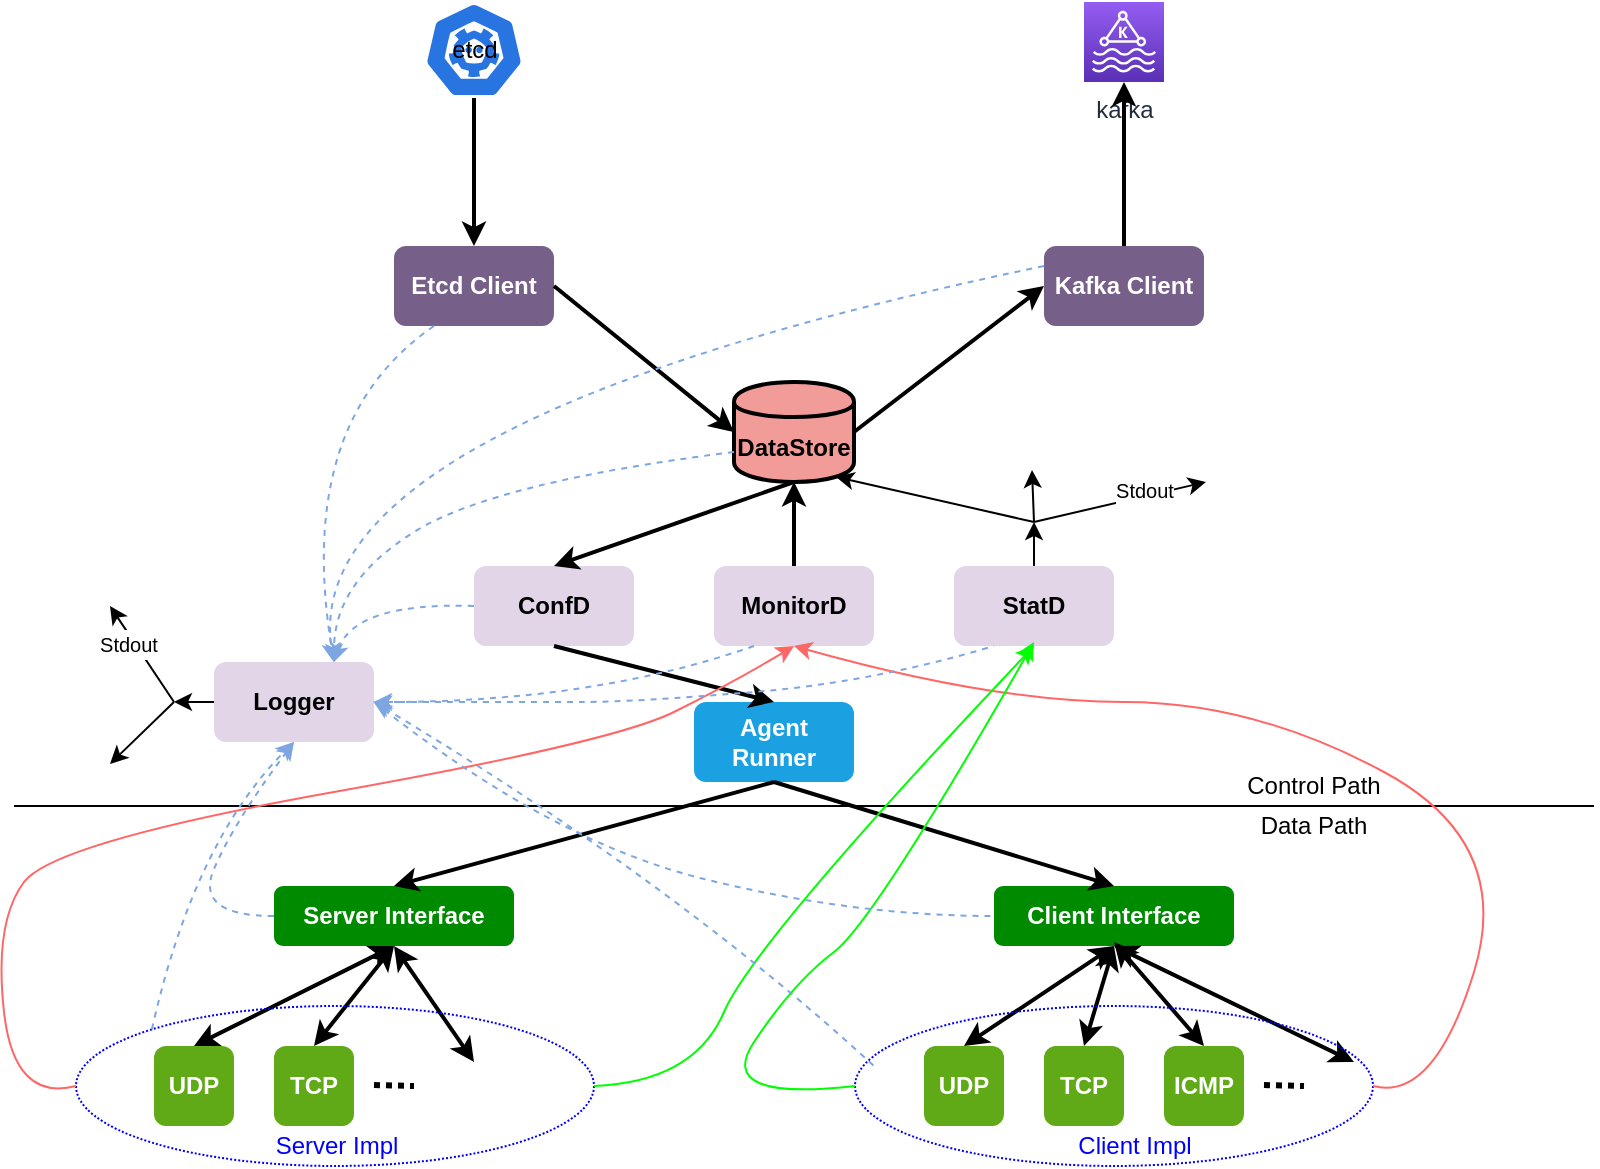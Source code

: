 <mxfile version="12.6.6" type="github">
  <diagram id="7Z0QAmkbjTj8d5dyrcaS" name="Page-1">
    <mxGraphModel dx="685" dy="1765" grid="1" gridSize="10" guides="1" tooltips="1" connect="1" arrows="1" fold="1" page="1" pageScale="1" pageWidth="850" pageHeight="1100" math="0" shadow="0">
      <root>
        <mxCell id="0"/>
        <mxCell id="1" parent="0"/>
        <mxCell id="JbRPVWhP1U4G-iSpXnR0-1" value="&lt;b&gt;ConfD&lt;/b&gt;" style="rounded=1;whiteSpace=wrap;html=1;fillColor=#e1d5e7;strokeColor=none;" parent="1" vertex="1">
          <mxGeometry x="240" y="322" width="80" height="40" as="geometry"/>
        </mxCell>
        <mxCell id="3jD2yQgGgmmI8q0Z6e8k-1" value="&lt;b&gt;StatD&lt;/b&gt;" style="rounded=1;whiteSpace=wrap;html=1;fillColor=#e1d5e7;strokeColor=none;" vertex="1" parent="1">
          <mxGeometry x="480" y="322" width="80" height="40" as="geometry"/>
        </mxCell>
        <mxCell id="3jD2yQgGgmmI8q0Z6e8k-2" value="&lt;b&gt;MonitorD&lt;/b&gt;" style="rounded=1;whiteSpace=wrap;html=1;fillColor=#e1d5e7;strokeColor=none;" vertex="1" parent="1">
          <mxGeometry x="360" y="322" width="80" height="40" as="geometry"/>
        </mxCell>
        <mxCell id="3jD2yQgGgmmI8q0Z6e8k-3" value="&lt;b&gt;Logger&lt;/b&gt;" style="rounded=1;whiteSpace=wrap;html=1;fillColor=#e1d5e7;strokeColor=none;" vertex="1" parent="1">
          <mxGeometry x="110" y="370" width="80" height="40" as="geometry"/>
        </mxCell>
        <mxCell id="3jD2yQgGgmmI8q0Z6e8k-4" value="" style="endArrow=none;html=1;" edge="1" parent="1">
          <mxGeometry width="50" height="50" relative="1" as="geometry">
            <mxPoint x="10" y="442" as="sourcePoint"/>
            <mxPoint x="800" y="442" as="targetPoint"/>
          </mxGeometry>
        </mxCell>
        <mxCell id="3jD2yQgGgmmI8q0Z6e8k-5" value="Control Path" style="text;html=1;strokeColor=none;fillColor=none;align=center;verticalAlign=middle;whiteSpace=wrap;rounded=0;" vertex="1" parent="1">
          <mxGeometry x="600" y="422" width="120" height="20" as="geometry"/>
        </mxCell>
        <mxCell id="3jD2yQgGgmmI8q0Z6e8k-6" value="Data Path" style="text;html=1;strokeColor=none;fillColor=none;align=center;verticalAlign=middle;whiteSpace=wrap;rounded=0;" vertex="1" parent="1">
          <mxGeometry x="600" y="442" width="120" height="20" as="geometry"/>
        </mxCell>
        <mxCell id="3jD2yQgGgmmI8q0Z6e8k-7" value="&lt;b&gt;Kafka Client&lt;/b&gt;" style="rounded=1;whiteSpace=wrap;html=1;fillColor=#76608a;strokeColor=none;fontColor=#ffffff;" vertex="1" parent="1">
          <mxGeometry x="525" y="162" width="80" height="40" as="geometry"/>
        </mxCell>
        <mxCell id="3jD2yQgGgmmI8q0Z6e8k-8" value="&lt;b&gt;Etcd Client&lt;/b&gt;" style="rounded=1;whiteSpace=wrap;html=1;fillColor=#76608a;strokeColor=none;fontColor=#ffffff;" vertex="1" parent="1">
          <mxGeometry x="200" y="162" width="80" height="40" as="geometry"/>
        </mxCell>
        <mxCell id="3jD2yQgGgmmI8q0Z6e8k-9" value="&lt;b&gt;DataStore&lt;/b&gt;" style="shape=cylinder;whiteSpace=wrap;html=1;boundedLbl=1;backgroundOutline=1;strokeWidth=2;fillColor=#F19C99;" vertex="1" parent="1">
          <mxGeometry x="370" y="230" width="60" height="50" as="geometry"/>
        </mxCell>
        <mxCell id="3jD2yQgGgmmI8q0Z6e8k-10" value="&lt;b&gt;Server Interface&lt;/b&gt;" style="rounded=1;whiteSpace=wrap;html=1;fillColor=#008a00;strokeColor=none;fontColor=#ffffff;" vertex="1" parent="1">
          <mxGeometry x="140" y="482" width="120" height="30" as="geometry"/>
        </mxCell>
        <mxCell id="3jD2yQgGgmmI8q0Z6e8k-11" value="&lt;b&gt;Client Interface&lt;/b&gt;" style="rounded=1;whiteSpace=wrap;html=1;fillColor=#008a00;strokeColor=none;fontColor=#ffffff;" vertex="1" parent="1">
          <mxGeometry x="500" y="482" width="120" height="30" as="geometry"/>
        </mxCell>
        <mxCell id="3jD2yQgGgmmI8q0Z6e8k-12" value="&lt;b&gt;UDP&lt;/b&gt;" style="rounded=1;whiteSpace=wrap;html=1;fillColor=#60a917;strokeColor=none;fontColor=#ffffff;" vertex="1" parent="1">
          <mxGeometry x="80" y="562" width="40" height="40" as="geometry"/>
        </mxCell>
        <mxCell id="3jD2yQgGgmmI8q0Z6e8k-13" value="&lt;b&gt;TCP&lt;/b&gt;" style="rounded=1;whiteSpace=wrap;html=1;fillColor=#60a917;strokeColor=none;fontColor=#ffffff;" vertex="1" parent="1">
          <mxGeometry x="140" y="562" width="40" height="40" as="geometry"/>
        </mxCell>
        <mxCell id="3jD2yQgGgmmI8q0Z6e8k-15" value="&lt;b&gt;UDP&lt;/b&gt;" style="rounded=1;whiteSpace=wrap;html=1;fillColor=#60a917;strokeColor=none;fontColor=#ffffff;" vertex="1" parent="1">
          <mxGeometry x="465" y="562" width="40" height="40" as="geometry"/>
        </mxCell>
        <mxCell id="3jD2yQgGgmmI8q0Z6e8k-16" value="&lt;b&gt;TCP&lt;/b&gt;" style="rounded=1;whiteSpace=wrap;html=1;fillColor=#60a917;strokeColor=none;fontColor=#ffffff;" vertex="1" parent="1">
          <mxGeometry x="525" y="562" width="40" height="40" as="geometry"/>
        </mxCell>
        <mxCell id="3jD2yQgGgmmI8q0Z6e8k-17" value="&lt;b&gt;ICMP&lt;/b&gt;" style="rounded=1;whiteSpace=wrap;html=1;fillColor=#60a917;strokeColor=none;fontColor=#ffffff;" vertex="1" parent="1">
          <mxGeometry x="585" y="562" width="40" height="40" as="geometry"/>
        </mxCell>
        <mxCell id="3jD2yQgGgmmI8q0Z6e8k-18" value="" style="endArrow=none;dashed=1;html=1;strokeWidth=3;dashPattern=1 1;" edge="1" parent="1">
          <mxGeometry width="50" height="50" relative="1" as="geometry">
            <mxPoint x="190" y="581.5" as="sourcePoint"/>
            <mxPoint x="210" y="582" as="targetPoint"/>
          </mxGeometry>
        </mxCell>
        <mxCell id="3jD2yQgGgmmI8q0Z6e8k-21" value="" style="endArrow=none;dashed=1;html=1;strokeWidth=3;dashPattern=1 1;" edge="1" parent="1">
          <mxGeometry width="50" height="50" relative="1" as="geometry">
            <mxPoint x="635" y="581.5" as="sourcePoint"/>
            <mxPoint x="655" y="582" as="targetPoint"/>
          </mxGeometry>
        </mxCell>
        <mxCell id="3jD2yQgGgmmI8q0Z6e8k-22" value="" style="endArrow=classic;startArrow=classic;html=1;strokeWidth=2;entryX=0.5;entryY=1;entryDx=0;entryDy=0;exitX=0.5;exitY=0;exitDx=0;exitDy=0;" edge="1" parent="1" source="3jD2yQgGgmmI8q0Z6e8k-12" target="3jD2yQgGgmmI8q0Z6e8k-10">
          <mxGeometry width="50" height="50" relative="1" as="geometry">
            <mxPoint x="10" y="670" as="sourcePoint"/>
            <mxPoint x="60" y="620" as="targetPoint"/>
          </mxGeometry>
        </mxCell>
        <mxCell id="3jD2yQgGgmmI8q0Z6e8k-23" value="" style="endArrow=classic;startArrow=classic;html=1;strokeWidth=2;entryX=0.5;entryY=1;entryDx=0;entryDy=0;exitX=0.5;exitY=0;exitDx=0;exitDy=0;" edge="1" parent="1" source="3jD2yQgGgmmI8q0Z6e8k-13" target="3jD2yQgGgmmI8q0Z6e8k-10">
          <mxGeometry width="50" height="50" relative="1" as="geometry">
            <mxPoint x="110" y="572" as="sourcePoint"/>
            <mxPoint x="210" y="522" as="targetPoint"/>
          </mxGeometry>
        </mxCell>
        <mxCell id="3jD2yQgGgmmI8q0Z6e8k-24" value="" style="endArrow=classic;startArrow=classic;html=1;strokeWidth=2;entryX=0.5;entryY=1;entryDx=0;entryDy=0;exitX=0.5;exitY=0;exitDx=0;exitDy=0;" edge="1" parent="1" source="3jD2yQgGgmmI8q0Z6e8k-15" target="3jD2yQgGgmmI8q0Z6e8k-11">
          <mxGeometry width="50" height="50" relative="1" as="geometry">
            <mxPoint x="120" y="582" as="sourcePoint"/>
            <mxPoint x="220" y="532" as="targetPoint"/>
          </mxGeometry>
        </mxCell>
        <mxCell id="3jD2yQgGgmmI8q0Z6e8k-25" value="" style="endArrow=classic;startArrow=classic;html=1;strokeWidth=2;entryX=0.5;entryY=1;entryDx=0;entryDy=0;" edge="1" parent="1" target="3jD2yQgGgmmI8q0Z6e8k-10">
          <mxGeometry width="50" height="50" relative="1" as="geometry">
            <mxPoint x="240" y="570" as="sourcePoint"/>
            <mxPoint x="260" y="520" as="targetPoint"/>
          </mxGeometry>
        </mxCell>
        <mxCell id="3jD2yQgGgmmI8q0Z6e8k-26" value="&lt;b&gt;Agent Runner&lt;/b&gt;" style="rounded=1;whiteSpace=wrap;html=1;fillColor=#1ba1e2;strokeColor=none;fontColor=#ffffff;" vertex="1" parent="1">
          <mxGeometry x="350" y="390" width="80" height="40" as="geometry"/>
        </mxCell>
        <mxCell id="3jD2yQgGgmmI8q0Z6e8k-27" value="" style="endArrow=classic;startArrow=classic;html=1;strokeWidth=2;entryX=0.5;entryY=1;entryDx=0;entryDy=0;exitX=0.5;exitY=0;exitDx=0;exitDy=0;" edge="1" parent="1" source="3jD2yQgGgmmI8q0Z6e8k-16" target="3jD2yQgGgmmI8q0Z6e8k-11">
          <mxGeometry width="50" height="50" relative="1" as="geometry">
            <mxPoint x="495" y="572" as="sourcePoint"/>
            <mxPoint x="570" y="522" as="targetPoint"/>
          </mxGeometry>
        </mxCell>
        <mxCell id="3jD2yQgGgmmI8q0Z6e8k-28" value="" style="endArrow=classic;startArrow=classic;html=1;strokeWidth=2;exitX=0.5;exitY=0;exitDx=0;exitDy=0;" edge="1" parent="1" source="3jD2yQgGgmmI8q0Z6e8k-17">
          <mxGeometry width="50" height="50" relative="1" as="geometry">
            <mxPoint x="505" y="582" as="sourcePoint"/>
            <mxPoint x="560" y="510" as="targetPoint"/>
          </mxGeometry>
        </mxCell>
        <mxCell id="3jD2yQgGgmmI8q0Z6e8k-29" value="" style="endArrow=classic;startArrow=classic;html=1;strokeWidth=2;entryX=0.5;entryY=1;entryDx=0;entryDy=0;" edge="1" parent="1" target="3jD2yQgGgmmI8q0Z6e8k-11">
          <mxGeometry width="50" height="50" relative="1" as="geometry">
            <mxPoint x="680" y="570" as="sourcePoint"/>
            <mxPoint x="590" y="542" as="targetPoint"/>
          </mxGeometry>
        </mxCell>
        <mxCell id="3jD2yQgGgmmI8q0Z6e8k-30" value="" style="endArrow=none;startArrow=classic;html=1;strokeWidth=2;entryX=0.5;entryY=1;entryDx=0;entryDy=0;exitX=0.5;exitY=0;exitDx=0;exitDy=0;endFill=0;" edge="1" parent="1" source="3jD2yQgGgmmI8q0Z6e8k-10" target="3jD2yQgGgmmI8q0Z6e8k-26">
          <mxGeometry width="50" height="50" relative="1" as="geometry">
            <mxPoint x="525" y="602" as="sourcePoint"/>
            <mxPoint x="600" y="552" as="targetPoint"/>
          </mxGeometry>
        </mxCell>
        <mxCell id="3jD2yQgGgmmI8q0Z6e8k-34" value="" style="endArrow=none;startArrow=classic;html=1;strokeWidth=2;entryX=0.5;entryY=1;entryDx=0;entryDy=0;exitX=0.5;exitY=0;exitDx=0;exitDy=0;endFill=0;" edge="1" parent="1" source="3jD2yQgGgmmI8q0Z6e8k-11" target="3jD2yQgGgmmI8q0Z6e8k-26">
          <mxGeometry width="50" height="50" relative="1" as="geometry">
            <mxPoint x="210" y="492" as="sourcePoint"/>
            <mxPoint x="400" y="440" as="targetPoint"/>
          </mxGeometry>
        </mxCell>
        <mxCell id="3jD2yQgGgmmI8q0Z6e8k-36" value="" style="shape=image;html=1;verticalAlign=top;verticalLabelPosition=bottom;labelBackgroundColor=#ffffff;imageAspect=0;aspect=fixed;image=https://cdn2.iconfinder.com/data/icons/appicns/128/472772-appicns_Terminal.png;strokeWidth=2;" vertex="1" parent="1">
          <mxGeometry x="30" y="328" width="28" height="28" as="geometry"/>
        </mxCell>
        <mxCell id="3jD2yQgGgmmI8q0Z6e8k-39" value="" style="endArrow=none;startArrow=classic;html=1;strokeWidth=1;exitX=1;exitY=0.5;exitDx=0;exitDy=0;endFill=0;" edge="1" parent="1" source="3jD2yQgGgmmI8q0Z6e8k-82">
          <mxGeometry width="50" height="50" relative="1" as="geometry">
            <mxPoint x="58" y="419" as="sourcePoint"/>
            <mxPoint x="90" y="390" as="targetPoint"/>
          </mxGeometry>
        </mxCell>
        <mxCell id="3jD2yQgGgmmI8q0Z6e8k-41" value="" style="endArrow=classic;startArrow=none;html=1;strokeWidth=1;entryX=1;entryY=0.5;entryDx=0;entryDy=0;startFill=0;" edge="1" parent="1" target="3jD2yQgGgmmI8q0Z6e8k-36">
          <mxGeometry width="50" height="50" relative="1" as="geometry">
            <mxPoint x="90" y="390" as="sourcePoint"/>
            <mxPoint x="25" y="409" as="targetPoint"/>
          </mxGeometry>
        </mxCell>
        <mxCell id="3jD2yQgGgmmI8q0Z6e8k-43" value="&lt;font style=&quot;font-size: 10px&quot;&gt;Stdout&lt;/font&gt;" style="text;html=1;align=center;verticalAlign=middle;resizable=0;points=[];labelBackgroundColor=#ffffff;" vertex="1" connectable="0" parent="3jD2yQgGgmmI8q0Z6e8k-41">
          <mxGeometry x="0.294" y="3" relative="1" as="geometry">
            <mxPoint as="offset"/>
          </mxGeometry>
        </mxCell>
        <mxCell id="3jD2yQgGgmmI8q0Z6e8k-44" value="" style="endArrow=none;startArrow=classic;html=1;strokeWidth=2;entryX=0.5;entryY=1;entryDx=0;entryDy=0;exitX=0.5;exitY=0;exitDx=0;exitDy=0;endFill=0;" edge="1" parent="1" source="3jD2yQgGgmmI8q0Z6e8k-26" target="JbRPVWhP1U4G-iSpXnR0-1">
          <mxGeometry width="50" height="50" relative="1" as="geometry">
            <mxPoint x="210" y="492" as="sourcePoint"/>
            <mxPoint x="400" y="440" as="targetPoint"/>
          </mxGeometry>
        </mxCell>
        <mxCell id="3jD2yQgGgmmI8q0Z6e8k-45" value="" style="endArrow=none;startArrow=classic;html=1;strokeWidth=2;entryX=0.5;entryY=1;entryDx=0;entryDy=0;exitX=0.5;exitY=0;exitDx=0;exitDy=0;endFill=0;" edge="1" parent="1" source="JbRPVWhP1U4G-iSpXnR0-1" target="3jD2yQgGgmmI8q0Z6e8k-9">
          <mxGeometry width="50" height="50" relative="1" as="geometry">
            <mxPoint x="220" y="502" as="sourcePoint"/>
            <mxPoint x="410" y="450" as="targetPoint"/>
          </mxGeometry>
        </mxCell>
        <mxCell id="3jD2yQgGgmmI8q0Z6e8k-46" value="" style="endArrow=classic;startArrow=none;html=1;strokeWidth=2;entryX=0.5;entryY=1;entryDx=0;entryDy=0;startFill=0;" edge="1" parent="1" source="3jD2yQgGgmmI8q0Z6e8k-2" target="3jD2yQgGgmmI8q0Z6e8k-9">
          <mxGeometry width="50" height="50" relative="1" as="geometry">
            <mxPoint x="230" y="512" as="sourcePoint"/>
            <mxPoint x="420" y="460" as="targetPoint"/>
          </mxGeometry>
        </mxCell>
        <mxCell id="3jD2yQgGgmmI8q0Z6e8k-47" value="" style="endArrow=none;startArrow=classic;html=1;strokeWidth=1;entryX=0;entryY=0.5;entryDx=0;entryDy=0;endFill=0;" edge="1" parent="1" target="3jD2yQgGgmmI8q0Z6e8k-3">
          <mxGeometry width="50" height="50" relative="1" as="geometry">
            <mxPoint x="90" y="390" as="sourcePoint"/>
            <mxPoint x="147" y="303" as="targetPoint"/>
          </mxGeometry>
        </mxCell>
        <mxCell id="3jD2yQgGgmmI8q0Z6e8k-48" value="" style="ellipse;whiteSpace=wrap;html=1;strokeWidth=1;fillColor=none;dashed=1;dashPattern=1 1;strokeColor=#0000FF;" vertex="1" parent="1">
          <mxGeometry x="41" y="542" width="259" height="80" as="geometry"/>
        </mxCell>
        <mxCell id="3jD2yQgGgmmI8q0Z6e8k-49" value="&lt;font color=&quot;#0000ff&quot;&gt;Server Impl&lt;br&gt;&lt;/font&gt;" style="text;html=1;align=center;verticalAlign=middle;resizable=0;points=[];autosize=1;" vertex="1" parent="1">
          <mxGeometry x="130.5" y="602" width="80" height="20" as="geometry"/>
        </mxCell>
        <mxCell id="3jD2yQgGgmmI8q0Z6e8k-50" value="" style="ellipse;whiteSpace=wrap;html=1;strokeWidth=1;fillColor=none;dashed=1;dashPattern=1 1;strokeColor=#0000FF;" vertex="1" parent="1">
          <mxGeometry x="430.5" y="542" width="259" height="80" as="geometry"/>
        </mxCell>
        <mxCell id="3jD2yQgGgmmI8q0Z6e8k-51" value="&lt;font color=&quot;#0000ff&quot;&gt;Client Impl&lt;br&gt;&lt;/font&gt;" style="text;html=1;align=center;verticalAlign=middle;resizable=0;points=[];autosize=1;" vertex="1" parent="1">
          <mxGeometry x="535" y="602" width="70" height="20" as="geometry"/>
        </mxCell>
        <mxCell id="3jD2yQgGgmmI8q0Z6e8k-52" value="etcd" style="html=1;dashed=0;whitespace=wrap;fillColor=#2875E2;strokeColor=#ffffff;points=[[0.005,0.63,0],[0.1,0.2,0],[0.9,0.2,0],[0.5,0,0],[0.995,0.63,0],[0.72,0.99,0],[0.5,1,0],[0.28,0.99,0]];shape=mxgraph.kubernetes.icon;prIcon=etcd;dashPattern=1 1;" vertex="1" parent="1">
          <mxGeometry x="215" y="40" width="50" height="48" as="geometry"/>
        </mxCell>
        <mxCell id="3jD2yQgGgmmI8q0Z6e8k-53" value="" style="endArrow=none;startArrow=classic;html=1;strokeWidth=2;entryX=0.5;entryY=1;entryDx=0;entryDy=0;endFill=0;entryPerimeter=0;" edge="1" parent="1" source="3jD2yQgGgmmI8q0Z6e8k-8" target="3jD2yQgGgmmI8q0Z6e8k-52">
          <mxGeometry width="50" height="50" relative="1" as="geometry">
            <mxPoint x="290" y="332" as="sourcePoint"/>
            <mxPoint x="410" y="290" as="targetPoint"/>
          </mxGeometry>
        </mxCell>
        <mxCell id="3jD2yQgGgmmI8q0Z6e8k-54" value="" style="endArrow=none;startArrow=classic;html=1;strokeWidth=2;entryX=1;entryY=0.5;entryDx=0;entryDy=0;exitX=0;exitY=0.5;exitDx=0;exitDy=0;endFill=0;" edge="1" parent="1" source="3jD2yQgGgmmI8q0Z6e8k-9" target="3jD2yQgGgmmI8q0Z6e8k-8">
          <mxGeometry width="50" height="50" relative="1" as="geometry">
            <mxPoint x="300" y="342" as="sourcePoint"/>
            <mxPoint x="420" y="300" as="targetPoint"/>
          </mxGeometry>
        </mxCell>
        <mxCell id="3jD2yQgGgmmI8q0Z6e8k-55" value="" style="endArrow=none;startArrow=classic;html=1;strokeWidth=2;entryX=1;entryY=0.5;entryDx=0;entryDy=0;endFill=0;exitX=0;exitY=0.5;exitDx=0;exitDy=0;" edge="1" parent="1" source="3jD2yQgGgmmI8q0Z6e8k-7" target="3jD2yQgGgmmI8q0Z6e8k-9">
          <mxGeometry width="50" height="50" relative="1" as="geometry">
            <mxPoint x="540" y="270" as="sourcePoint"/>
            <mxPoint x="430" y="310" as="targetPoint"/>
          </mxGeometry>
        </mxCell>
        <mxCell id="3jD2yQgGgmmI8q0Z6e8k-56" value="kafka" style="outlineConnect=0;fontColor=#232F3E;gradientColor=#945DF2;gradientDirection=north;fillColor=#5A30B5;strokeColor=#ffffff;dashed=0;verticalLabelPosition=bottom;verticalAlign=top;align=center;html=1;fontSize=12;fontStyle=0;aspect=fixed;shape=mxgraph.aws4.resourceIcon;resIcon=mxgraph.aws4.managed_streaming_for_kafka;dashPattern=1 1;" vertex="1" parent="1">
          <mxGeometry x="545" y="40" width="40" height="40" as="geometry"/>
        </mxCell>
        <mxCell id="3jD2yQgGgmmI8q0Z6e8k-57" value="" style="endArrow=none;startArrow=classic;html=1;strokeWidth=2;entryX=0.5;entryY=0;entryDx=0;entryDy=0;endFill=0;" edge="1" parent="1" source="3jD2yQgGgmmI8q0Z6e8k-56" target="3jD2yQgGgmmI8q0Z6e8k-7">
          <mxGeometry width="50" height="50" relative="1" as="geometry">
            <mxPoint x="580" y="100" as="sourcePoint"/>
            <mxPoint x="440" y="320" as="targetPoint"/>
          </mxGeometry>
        </mxCell>
        <mxCell id="3jD2yQgGgmmI8q0Z6e8k-61" value="" style="shape=image;html=1;verticalAlign=top;verticalLabelPosition=bottom;labelBackgroundColor=#ffffff;imageAspect=0;aspect=fixed;image=https://cdn2.iconfinder.com/data/icons/appicns/128/472772-appicns_Terminal.png;strokeWidth=2;" vertex="1" parent="1">
          <mxGeometry x="592" y="252" width="28" height="28" as="geometry"/>
        </mxCell>
        <mxCell id="3jD2yQgGgmmI8q0Z6e8k-62" value="" style="endArrow=classic;startArrow=none;html=1;strokeWidth=1;entryX=0.5;entryY=1;entryDx=0;entryDy=0;startFill=0;" edge="1" parent="1" target="3jD2yQgGgmmI8q0Z6e8k-61">
          <mxGeometry width="50" height="50" relative="1" as="geometry">
            <mxPoint x="520" y="300" as="sourcePoint"/>
            <mxPoint x="210" y="265" as="targetPoint"/>
          </mxGeometry>
        </mxCell>
        <mxCell id="3jD2yQgGgmmI8q0Z6e8k-63" value="&lt;font style=&quot;font-size: 10px&quot;&gt;Stdout&lt;/font&gt;" style="text;html=1;align=center;verticalAlign=middle;resizable=0;points=[];labelBackgroundColor=#ffffff;" vertex="1" connectable="0" parent="3jD2yQgGgmmI8q0Z6e8k-62">
          <mxGeometry x="0.294" y="3" relative="1" as="geometry">
            <mxPoint as="offset"/>
          </mxGeometry>
        </mxCell>
        <mxCell id="3jD2yQgGgmmI8q0Z6e8k-64" value="" style="endArrow=none;startArrow=classic;html=1;strokeWidth=1;entryX=0.5;entryY=0;entryDx=0;entryDy=0;endFill=0;" edge="1" parent="1" target="3jD2yQgGgmmI8q0Z6e8k-1">
          <mxGeometry width="50" height="50" relative="1" as="geometry">
            <mxPoint x="520" y="300" as="sourcePoint"/>
            <mxPoint x="170" y="332" as="targetPoint"/>
          </mxGeometry>
        </mxCell>
        <mxCell id="3jD2yQgGgmmI8q0Z6e8k-65" value="" style="endArrow=none;startArrow=classic;html=1;strokeWidth=1;exitX=0.5;exitY=1;exitDx=0;exitDy=0;endFill=0;" edge="1" parent="1" source="3jD2yQgGgmmI8q0Z6e8k-84">
          <mxGeometry width="50" height="50" relative="1" as="geometry">
            <mxPoint x="519" y="268" as="sourcePoint"/>
            <mxPoint x="520" y="300" as="targetPoint"/>
          </mxGeometry>
        </mxCell>
        <mxCell id="3jD2yQgGgmmI8q0Z6e8k-66" value="" style="endArrow=none;startArrow=classic;html=1;strokeWidth=1;exitX=0.85;exitY=0.95;exitDx=0;exitDy=0;endFill=0;exitPerimeter=0;" edge="1" parent="1" source="3jD2yQgGgmmI8q0Z6e8k-9">
          <mxGeometry width="50" height="50" relative="1" as="geometry">
            <mxPoint x="140" y="275" as="sourcePoint"/>
            <mxPoint x="520" y="300" as="targetPoint"/>
          </mxGeometry>
        </mxCell>
        <mxCell id="3jD2yQgGgmmI8q0Z6e8k-67" value="" style="curved=1;endArrow=classic;html=1;strokeWidth=1;entryX=0.5;entryY=1;entryDx=0;entryDy=0;exitX=0;exitY=0.5;exitDx=0;exitDy=0;strokeColor=#FF6666;" edge="1" parent="1" source="3jD2yQgGgmmI8q0Z6e8k-48" target="3jD2yQgGgmmI8q0Z6e8k-2">
          <mxGeometry width="50" height="50" relative="1" as="geometry">
            <mxPoint x="40" y="620" as="sourcePoint"/>
            <mxPoint x="360" y="720" as="targetPoint"/>
            <Array as="points">
              <mxPoint x="10" y="590"/>
              <mxPoint y="500"/>
              <mxPoint x="30" y="460"/>
              <mxPoint x="310" y="410"/>
              <mxPoint x="370" y="380"/>
            </Array>
          </mxGeometry>
        </mxCell>
        <mxCell id="3jD2yQgGgmmI8q0Z6e8k-68" value="" style="curved=1;endArrow=classic;html=1;strokeColor=#FF6666;strokeWidth=1;exitX=1;exitY=0.5;exitDx=0;exitDy=0;entryX=0.5;entryY=1;entryDx=0;entryDy=0;" edge="1" parent="1" source="3jD2yQgGgmmI8q0Z6e8k-50" target="3jD2yQgGgmmI8q0Z6e8k-2">
          <mxGeometry width="50" height="50" relative="1" as="geometry">
            <mxPoint x="700" y="800" as="sourcePoint"/>
            <mxPoint x="800" y="600" as="targetPoint"/>
            <Array as="points">
              <mxPoint x="720" y="590"/>
              <mxPoint x="760" y="460"/>
              <mxPoint x="630" y="390"/>
              <mxPoint x="500" y="390"/>
            </Array>
          </mxGeometry>
        </mxCell>
        <mxCell id="3jD2yQgGgmmI8q0Z6e8k-69" value="" style="curved=1;endArrow=classic;html=1;strokeColor=#00FF00;strokeWidth=1;entryX=0.5;entryY=1;entryDx=0;entryDy=0;exitX=1;exitY=0.5;exitDx=0;exitDy=0;" edge="1" parent="1" source="3jD2yQgGgmmI8q0Z6e8k-48" target="3jD2yQgGgmmI8q0Z6e8k-1">
          <mxGeometry width="50" height="50" relative="1" as="geometry">
            <mxPoint x="10" y="690" as="sourcePoint"/>
            <mxPoint x="60" y="640" as="targetPoint"/>
            <Array as="points">
              <mxPoint x="350" y="580"/>
              <mxPoint x="380" y="510"/>
            </Array>
          </mxGeometry>
        </mxCell>
        <mxCell id="3jD2yQgGgmmI8q0Z6e8k-70" value="" style="curved=1;endArrow=classic;html=1;strokeColor=#00FF00;strokeWidth=1;exitX=0;exitY=0.5;exitDx=0;exitDy=0;" edge="1" parent="1" source="3jD2yQgGgmmI8q0Z6e8k-50">
          <mxGeometry width="50" height="50" relative="1" as="geometry">
            <mxPoint x="10" y="690" as="sourcePoint"/>
            <mxPoint x="520" y="360" as="targetPoint"/>
            <Array as="points">
              <mxPoint x="360" y="590"/>
              <mxPoint x="400" y="530"/>
              <mxPoint x="440" y="500"/>
            </Array>
          </mxGeometry>
        </mxCell>
        <mxCell id="3jD2yQgGgmmI8q0Z6e8k-71" value="" style="curved=1;endArrow=none;html=1;strokeColor=#7EA6E0;strokeWidth=1;dashed=1;exitX=1;exitY=0.5;exitDx=0;exitDy=0;startArrow=classicThin;startFill=1;endFill=0;" edge="1" parent="1" source="3jD2yQgGgmmI8q0Z6e8k-3">
          <mxGeometry width="50" height="50" relative="1" as="geometry">
            <mxPoint x="390" y="622" as="sourcePoint"/>
            <mxPoint x="440" y="572" as="targetPoint"/>
            <Array as="points">
              <mxPoint x="340" y="480"/>
            </Array>
          </mxGeometry>
        </mxCell>
        <mxCell id="3jD2yQgGgmmI8q0Z6e8k-73" value="" style="curved=1;endArrow=none;html=1;dashed=1;strokeColor=#7EA6E0;strokeWidth=1;entryX=0;entryY=0.5;entryDx=0;entryDy=0;exitX=1;exitY=0.5;exitDx=0;exitDy=0;startArrow=classicThin;startFill=1;endFill=0;" edge="1" parent="1" source="3jD2yQgGgmmI8q0Z6e8k-3" target="3jD2yQgGgmmI8q0Z6e8k-11">
          <mxGeometry width="50" height="50" relative="1" as="geometry">
            <mxPoint x="10" y="690" as="sourcePoint"/>
            <mxPoint x="60" y="640" as="targetPoint"/>
            <Array as="points">
              <mxPoint x="280" y="460"/>
              <mxPoint x="430" y="497"/>
            </Array>
          </mxGeometry>
        </mxCell>
        <mxCell id="3jD2yQgGgmmI8q0Z6e8k-75" value="" style="curved=1;endArrow=none;html=1;dashed=1;strokeColor=#7EA6E0;strokeWidth=1;entryX=0.25;entryY=1;entryDx=0;entryDy=0;exitX=1;exitY=0.5;exitDx=0;exitDy=0;startArrow=classicThin;startFill=1;endFill=0;" edge="1" parent="1" source="3jD2yQgGgmmI8q0Z6e8k-3" target="3jD2yQgGgmmI8q0Z6e8k-1">
          <mxGeometry width="50" height="50" relative="1" as="geometry">
            <mxPoint x="10" y="690" as="sourcePoint"/>
            <mxPoint x="60" y="640" as="targetPoint"/>
            <Array as="points">
              <mxPoint x="270" y="390"/>
              <mxPoint x="320" y="390"/>
              <mxPoint x="440" y="380"/>
            </Array>
          </mxGeometry>
        </mxCell>
        <mxCell id="3jD2yQgGgmmI8q0Z6e8k-76" value="" style="curved=1;endArrow=classic;html=1;dashed=1;strokeColor=#7EA6E0;strokeWidth=1;exitX=0;exitY=0;exitDx=0;exitDy=0;entryX=0.5;entryY=1;entryDx=0;entryDy=0;" edge="1" parent="1" source="3jD2yQgGgmmI8q0Z6e8k-48" target="3jD2yQgGgmmI8q0Z6e8k-3">
          <mxGeometry width="50" height="50" relative="1" as="geometry">
            <mxPoint x="150" y="690" as="sourcePoint"/>
            <mxPoint x="200" y="640" as="targetPoint"/>
            <Array as="points">
              <mxPoint x="100" y="460"/>
            </Array>
          </mxGeometry>
        </mxCell>
        <mxCell id="3jD2yQgGgmmI8q0Z6e8k-77" value="" style="curved=1;endArrow=classic;html=1;dashed=1;strokeColor=#7EA6E0;strokeWidth=1;entryX=0.5;entryY=1;entryDx=0;entryDy=0;exitX=0;exitY=0.5;exitDx=0;exitDy=0;" edge="1" parent="1" source="3jD2yQgGgmmI8q0Z6e8k-10" target="3jD2yQgGgmmI8q0Z6e8k-3">
          <mxGeometry width="50" height="50" relative="1" as="geometry">
            <mxPoint x="90" y="830" as="sourcePoint"/>
            <mxPoint x="60" y="640" as="targetPoint"/>
            <Array as="points">
              <mxPoint x="100" y="497"/>
              <mxPoint x="120" y="450"/>
            </Array>
          </mxGeometry>
        </mxCell>
        <mxCell id="3jD2yQgGgmmI8q0Z6e8k-78" value="" style="curved=1;endArrow=classic;html=1;dashed=1;strokeColor=#7EA6E0;strokeWidth=1;entryX=1;entryY=0.5;entryDx=0;entryDy=0;exitX=0.25;exitY=1;exitDx=0;exitDy=0;" edge="1" parent="1" source="3jD2yQgGgmmI8q0Z6e8k-2" target="3jD2yQgGgmmI8q0Z6e8k-3">
          <mxGeometry width="50" height="50" relative="1" as="geometry">
            <mxPoint x="10" y="690" as="sourcePoint"/>
            <mxPoint x="60" y="640" as="targetPoint"/>
            <Array as="points">
              <mxPoint x="300" y="390"/>
            </Array>
          </mxGeometry>
        </mxCell>
        <mxCell id="3jD2yQgGgmmI8q0Z6e8k-79" value="" style="curved=1;endArrow=classic;html=1;dashed=1;strokeColor=#7EA6E0;strokeWidth=1;entryX=0.75;entryY=0;entryDx=0;entryDy=0;exitX=0;exitY=0.5;exitDx=0;exitDy=0;" edge="1" parent="1" source="JbRPVWhP1U4G-iSpXnR0-1" target="3jD2yQgGgmmI8q0Z6e8k-3">
          <mxGeometry width="50" height="50" relative="1" as="geometry">
            <mxPoint x="10" y="690" as="sourcePoint"/>
            <mxPoint x="60" y="640" as="targetPoint"/>
            <Array as="points">
              <mxPoint x="180" y="340"/>
            </Array>
          </mxGeometry>
        </mxCell>
        <mxCell id="3jD2yQgGgmmI8q0Z6e8k-80" value="" style="curved=1;endArrow=classic;html=1;dashed=1;strokeColor=#7EA6E0;strokeWidth=1;entryX=0.75;entryY=0;entryDx=0;entryDy=0;exitX=0;exitY=0.7;exitDx=0;exitDy=0;" edge="1" parent="1" source="3jD2yQgGgmmI8q0Z6e8k-9" target="3jD2yQgGgmmI8q0Z6e8k-3">
          <mxGeometry width="50" height="50" relative="1" as="geometry">
            <mxPoint x="40" y="690" as="sourcePoint"/>
            <mxPoint x="90" y="640" as="targetPoint"/>
            <Array as="points">
              <mxPoint x="250" y="280"/>
              <mxPoint x="170" y="330"/>
            </Array>
          </mxGeometry>
        </mxCell>
        <mxCell id="3jD2yQgGgmmI8q0Z6e8k-82" value="" style="shape=image;html=1;verticalAlign=top;verticalLabelPosition=bottom;labelBackgroundColor=#ffffff;imageAspect=0;aspect=fixed;image=https://cdn1.iconfinder.com/data/icons/hawcons/32/699625-icon-113-document-file-txt-128.png;dashed=1;dashPattern=1 1;strokeColor=#0000FF;strokeWidth=1;fillColor=#F19C99;" vertex="1" parent="1">
          <mxGeometry x="20" y="402" width="38" height="38" as="geometry"/>
        </mxCell>
        <mxCell id="3jD2yQgGgmmI8q0Z6e8k-84" value="" style="shape=image;html=1;verticalAlign=top;verticalLabelPosition=bottom;labelBackgroundColor=#ffffff;imageAspect=0;aspect=fixed;image=https://cdn1.iconfinder.com/data/icons/hawcons/32/699625-icon-113-document-file-txt-128.png;dashed=1;dashPattern=1 1;strokeColor=#0000FF;strokeWidth=1;fillColor=#F19C99;" vertex="1" parent="1">
          <mxGeometry x="500" y="236" width="38" height="38" as="geometry"/>
        </mxCell>
        <mxCell id="3jD2yQgGgmmI8q0Z6e8k-86" value="" style="curved=1;endArrow=classic;html=1;dashed=1;strokeColor=#7EA6E0;strokeWidth=1;entryX=0.75;entryY=0;entryDx=0;entryDy=0;exitX=0.25;exitY=1;exitDx=0;exitDy=0;" edge="1" parent="1" source="3jD2yQgGgmmI8q0Z6e8k-8" target="3jD2yQgGgmmI8q0Z6e8k-3">
          <mxGeometry width="50" height="50" relative="1" as="geometry">
            <mxPoint x="10" y="690" as="sourcePoint"/>
            <mxPoint x="60" y="640" as="targetPoint"/>
            <Array as="points">
              <mxPoint x="150" y="250"/>
            </Array>
          </mxGeometry>
        </mxCell>
        <mxCell id="3jD2yQgGgmmI8q0Z6e8k-87" value="" style="curved=1;endArrow=classic;html=1;dashed=1;strokeColor=#7EA6E0;strokeWidth=1;exitX=0;exitY=0.25;exitDx=0;exitDy=0;entryX=0.75;entryY=0;entryDx=0;entryDy=0;" edge="1" parent="1" source="3jD2yQgGgmmI8q0Z6e8k-7" target="3jD2yQgGgmmI8q0Z6e8k-3">
          <mxGeometry width="50" height="50" relative="1" as="geometry">
            <mxPoint x="10" y="690" as="sourcePoint"/>
            <mxPoint x="260" y="800" as="targetPoint"/>
            <Array as="points">
              <mxPoint x="150" y="250"/>
            </Array>
          </mxGeometry>
        </mxCell>
      </root>
    </mxGraphModel>
  </diagram>
</mxfile>
